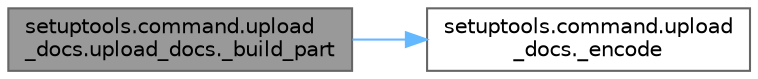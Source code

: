 digraph "setuptools.command.upload_docs.upload_docs._build_part"
{
 // LATEX_PDF_SIZE
  bgcolor="transparent";
  edge [fontname=Helvetica,fontsize=10,labelfontname=Helvetica,labelfontsize=10];
  node [fontname=Helvetica,fontsize=10,shape=box,height=0.2,width=0.4];
  rankdir="LR";
  Node1 [id="Node000001",label="setuptools.command.upload\l_docs.upload_docs._build_part",height=0.2,width=0.4,color="gray40", fillcolor="grey60", style="filled", fontcolor="black",tooltip=" "];
  Node1 -> Node2 [id="edge1_Node000001_Node000002",color="steelblue1",style="solid",tooltip=" "];
  Node2 [id="Node000002",label="setuptools.command.upload\l_docs._encode",height=0.2,width=0.4,color="grey40", fillcolor="white", style="filled",URL="$namespacesetuptools_1_1command_1_1upload__docs.html#a7dd2fe17f1325229083cb3b395a50d5f",tooltip=" "];
}
